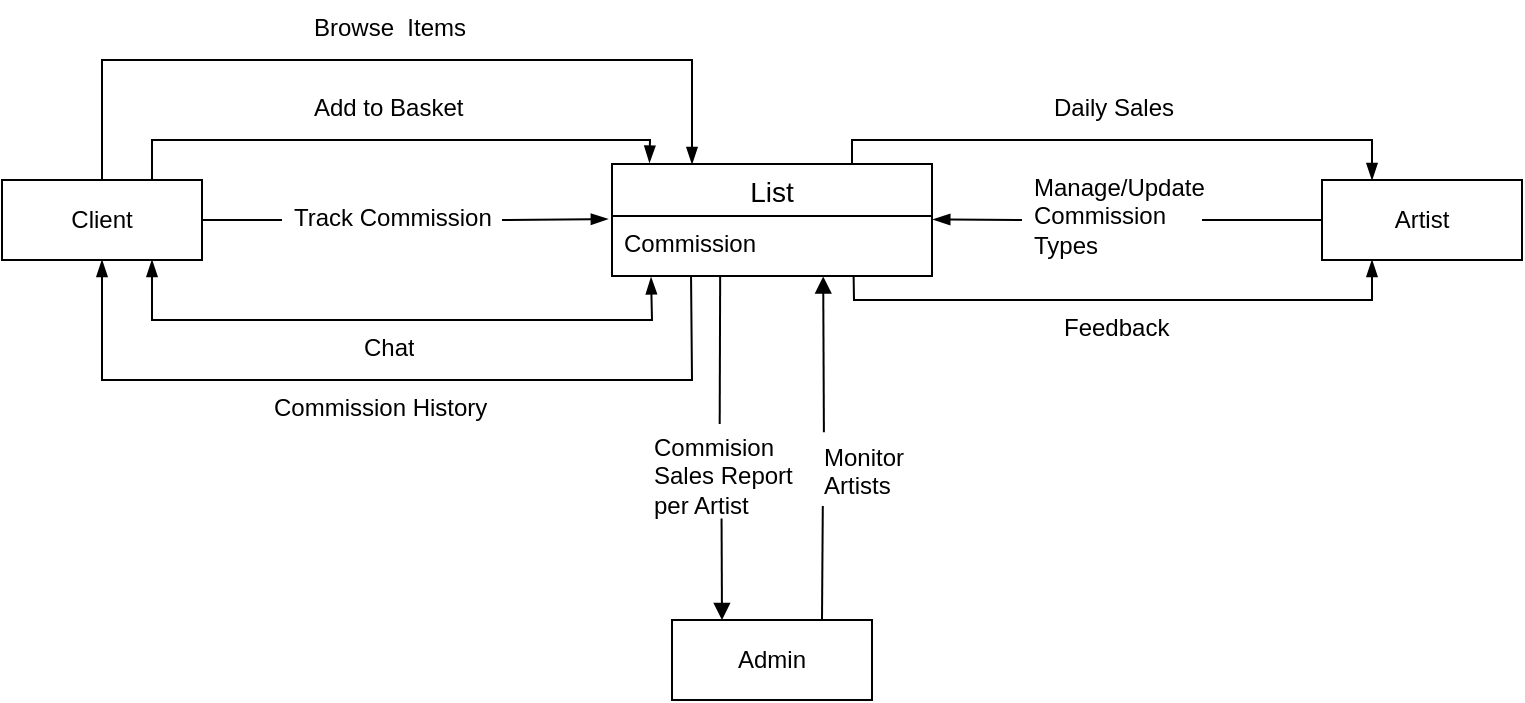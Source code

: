 <mxfile version="27.0.2">
  <diagram name="Page-1" id="oux8k6bwoD5EHhF63y2L">
    <mxGraphModel dx="1042" dy="660" grid="1" gridSize="10" guides="1" tooltips="1" connect="1" arrows="1" fold="1" page="1" pageScale="1" pageWidth="850" pageHeight="1100" math="0" shadow="0">
      <root>
        <mxCell id="0" />
        <mxCell id="1" parent="0" />
        <mxCell id="d1Pyevz_ncs2XS0bNi1m-14" value="Client" style="whiteSpace=wrap;html=1;align=center;" parent="1" vertex="1">
          <mxGeometry x="40" y="465" width="100" height="40" as="geometry" />
        </mxCell>
        <mxCell id="d1Pyevz_ncs2XS0bNi1m-16" value="List" style="swimlane;fontStyle=0;childLayout=stackLayout;horizontal=1;startSize=26;horizontalStack=0;resizeParent=1;resizeParentMax=0;resizeLast=0;collapsible=1;marginBottom=0;align=center;fontSize=14;" parent="1" vertex="1">
          <mxGeometry x="345" y="457" width="160" height="56" as="geometry" />
        </mxCell>
        <mxCell id="d1Pyevz_ncs2XS0bNi1m-17" value="Commission" style="text;strokeColor=none;fillColor=none;spacingLeft=4;spacingRight=4;overflow=hidden;rotatable=0;points=[[0,0.5],[1,0.5]];portConstraint=eastwest;fontSize=12;whiteSpace=wrap;html=1;" parent="d1Pyevz_ncs2XS0bNi1m-16" vertex="1">
          <mxGeometry y="26" width="160" height="30" as="geometry" />
        </mxCell>
        <mxCell id="d1Pyevz_ncs2XS0bNi1m-20" value="Artist" style="whiteSpace=wrap;html=1;align=center;" parent="1" vertex="1">
          <mxGeometry x="700" y="465" width="100" height="40" as="geometry" />
        </mxCell>
        <mxCell id="d1Pyevz_ncs2XS0bNi1m-21" value="Admin" style="whiteSpace=wrap;html=1;align=center;" parent="1" vertex="1">
          <mxGeometry x="375" y="685" width="100" height="40" as="geometry" />
        </mxCell>
        <mxCell id="d1Pyevz_ncs2XS0bNi1m-22" value="Browse&amp;nbsp; Items" style="text;strokeColor=none;fillColor=none;spacingLeft=4;spacingRight=4;overflow=hidden;rotatable=0;points=[[0,0.5],[1,0.5]];portConstraint=eastwest;fontSize=12;whiteSpace=wrap;html=1;" parent="1" vertex="1">
          <mxGeometry x="190" y="375" width="90" height="30" as="geometry" />
        </mxCell>
        <mxCell id="d1Pyevz_ncs2XS0bNi1m-23" value="Add to Basket" style="text;strokeColor=none;fillColor=none;spacingLeft=4;spacingRight=4;overflow=hidden;rotatable=0;points=[[0,0.5],[1,0.5]];portConstraint=eastwest;fontSize=12;whiteSpace=wrap;html=1;" parent="1" vertex="1">
          <mxGeometry x="190" y="415" width="90" height="30" as="geometry" />
        </mxCell>
        <mxCell id="d1Pyevz_ncs2XS0bNi1m-24" value="Track Commission" style="text;strokeColor=none;fillColor=none;spacingLeft=4;spacingRight=4;overflow=hidden;rotatable=0;points=[[0,0.5],[1,0.5]];portConstraint=eastwest;fontSize=12;whiteSpace=wrap;html=1;" parent="1" vertex="1">
          <mxGeometry x="180" y="470" width="110" height="30" as="geometry" />
        </mxCell>
        <mxCell id="d1Pyevz_ncs2XS0bNi1m-25" value="Chat" style="text;strokeColor=none;fillColor=none;spacingLeft=4;spacingRight=4;overflow=hidden;rotatable=0;points=[[0,0.5],[1,0.5]];portConstraint=eastwest;fontSize=12;whiteSpace=wrap;html=1;" parent="1" vertex="1">
          <mxGeometry x="215" y="535" width="40" height="30" as="geometry" />
        </mxCell>
        <mxCell id="d1Pyevz_ncs2XS0bNi1m-26" value="Commission History" style="text;strokeColor=none;fillColor=none;spacingLeft=4;spacingRight=4;overflow=hidden;rotatable=0;points=[[0,0.5],[1,0.5]];portConstraint=eastwest;fontSize=12;whiteSpace=wrap;html=1;" parent="1" vertex="1">
          <mxGeometry x="170" y="565" width="130" height="30" as="geometry" />
        </mxCell>
        <mxCell id="d1Pyevz_ncs2XS0bNi1m-27" value="Daily Sales" style="text;strokeColor=none;fillColor=none;spacingLeft=4;spacingRight=4;overflow=hidden;rotatable=0;points=[[0,0.5],[1,0.5]];portConstraint=eastwest;fontSize=12;whiteSpace=wrap;html=1;" parent="1" vertex="1">
          <mxGeometry x="560" y="415" width="80" height="30" as="geometry" />
        </mxCell>
        <mxCell id="d1Pyevz_ncs2XS0bNi1m-28" value="Manage/Update Commission Types" style="text;strokeColor=none;fillColor=none;spacingLeft=4;spacingRight=4;overflow=hidden;rotatable=0;points=[[0,0.5],[1,0.5]];portConstraint=eastwest;fontSize=12;whiteSpace=wrap;html=1;" parent="1" vertex="1">
          <mxGeometry x="550" y="455" width="100" height="60" as="geometry" />
        </mxCell>
        <mxCell id="d1Pyevz_ncs2XS0bNi1m-30" value="Feedback" style="text;strokeColor=none;fillColor=none;spacingLeft=4;spacingRight=4;overflow=hidden;rotatable=0;points=[[0,0.5],[1,0.5]];portConstraint=eastwest;fontSize=12;whiteSpace=wrap;html=1;" parent="1" vertex="1">
          <mxGeometry x="565" y="525" width="70" height="30" as="geometry" />
        </mxCell>
        <mxCell id="d1Pyevz_ncs2XS0bNi1m-31" value="Commision Sales Report per Artist" style="text;strokeColor=none;fillColor=none;spacingLeft=4;spacingRight=4;overflow=hidden;rotatable=0;points=[[0,0.5],[1,0.5]];portConstraint=eastwest;fontSize=12;whiteSpace=wrap;html=1;" parent="1" vertex="1">
          <mxGeometry x="360" y="585" width="85" height="50" as="geometry" />
        </mxCell>
        <mxCell id="d1Pyevz_ncs2XS0bNi1m-32" value="Monitor Artists" style="text;strokeColor=none;fillColor=none;spacingLeft=4;spacingRight=4;overflow=hidden;rotatable=0;points=[[0,0.5],[1,0.5]];portConstraint=eastwest;fontSize=12;whiteSpace=wrap;html=1;" parent="1" vertex="1">
          <mxGeometry x="445" y="590" width="50" height="40" as="geometry" />
        </mxCell>
        <mxCell id="d1Pyevz_ncs2XS0bNi1m-35" value="" style="endArrow=blockThin;html=1;rounded=0;exitX=0.5;exitY=0;exitDx=0;exitDy=0;entryX=0.25;entryY=0;entryDx=0;entryDy=0;endFill=1;" parent="1" source="d1Pyevz_ncs2XS0bNi1m-14" target="d1Pyevz_ncs2XS0bNi1m-16" edge="1">
          <mxGeometry relative="1" as="geometry">
            <mxPoint x="145" y="265" as="sourcePoint" />
            <mxPoint x="380" y="405" as="targetPoint" />
            <Array as="points">
              <mxPoint x="90" y="405" />
              <mxPoint x="385" y="405" />
            </Array>
          </mxGeometry>
        </mxCell>
        <mxCell id="d1Pyevz_ncs2XS0bNi1m-36" value="" style="endArrow=blockThin;html=1;rounded=0;exitX=0.75;exitY=0;exitDx=0;exitDy=0;entryX=0.117;entryY=-0.013;entryDx=0;entryDy=0;entryPerimeter=0;endFill=1;" parent="1" source="d1Pyevz_ncs2XS0bNi1m-14" target="d1Pyevz_ncs2XS0bNi1m-16" edge="1">
          <mxGeometry relative="1" as="geometry">
            <mxPoint x="310" y="475" as="sourcePoint" />
            <mxPoint x="470" y="475" as="targetPoint" />
            <Array as="points">
              <mxPoint x="115" y="445" />
              <mxPoint x="364" y="445" />
            </Array>
          </mxGeometry>
        </mxCell>
        <mxCell id="d1Pyevz_ncs2XS0bNi1m-37" value="" style="endArrow=none;html=1;rounded=0;exitX=1;exitY=0.5;exitDx=0;exitDy=0;" parent="1" source="d1Pyevz_ncs2XS0bNi1m-14" target="d1Pyevz_ncs2XS0bNi1m-24" edge="1">
          <mxGeometry relative="1" as="geometry">
            <mxPoint x="300" y="465" as="sourcePoint" />
            <mxPoint x="460" y="465" as="targetPoint" />
          </mxGeometry>
        </mxCell>
        <mxCell id="d1Pyevz_ncs2XS0bNi1m-38" value="" style="endArrow=blockThin;html=1;rounded=0;entryX=-0.013;entryY=0.052;entryDx=0;entryDy=0;entryPerimeter=0;endFill=1;" parent="1" target="d1Pyevz_ncs2XS0bNi1m-17" edge="1">
          <mxGeometry relative="1" as="geometry">
            <mxPoint x="290" y="485" as="sourcePoint" />
            <mxPoint x="330" y="485" as="targetPoint" />
          </mxGeometry>
        </mxCell>
        <mxCell id="d1Pyevz_ncs2XS0bNi1m-39" value="" style="endArrow=blockThin;html=1;rounded=0;exitX=0.75;exitY=1;exitDx=0;exitDy=0;entryX=0.122;entryY=1.024;entryDx=0;entryDy=0;entryPerimeter=0;startArrow=blockThin;startFill=1;endFill=1;" parent="1" source="d1Pyevz_ncs2XS0bNi1m-14" target="d1Pyevz_ncs2XS0bNi1m-17" edge="1">
          <mxGeometry relative="1" as="geometry">
            <mxPoint x="310" y="465" as="sourcePoint" />
            <mxPoint x="470" y="465" as="targetPoint" />
            <Array as="points">
              <mxPoint x="115" y="535" />
              <mxPoint x="365" y="535" />
            </Array>
          </mxGeometry>
        </mxCell>
        <mxCell id="d1Pyevz_ncs2XS0bNi1m-40" value="" style="endArrow=none;html=1;rounded=0;exitX=0.5;exitY=1;exitDx=0;exitDy=0;entryX=0.247;entryY=1.005;entryDx=0;entryDy=0;entryPerimeter=0;startArrow=blockThin;startFill=1;" parent="1" source="d1Pyevz_ncs2XS0bNi1m-14" target="d1Pyevz_ncs2XS0bNi1m-17" edge="1">
          <mxGeometry relative="1" as="geometry">
            <mxPoint x="270" y="445" as="sourcePoint" />
            <mxPoint x="430" y="445" as="targetPoint" />
            <Array as="points">
              <mxPoint x="90" y="565" />
              <mxPoint x="385" y="565" />
            </Array>
          </mxGeometry>
        </mxCell>
        <mxCell id="d1Pyevz_ncs2XS0bNi1m-41" value="" style="endArrow=blockThin;html=1;rounded=0;exitX=0.75;exitY=0;exitDx=0;exitDy=0;entryX=0.25;entryY=0;entryDx=0;entryDy=0;endFill=1;" parent="1" source="d1Pyevz_ncs2XS0bNi1m-16" target="d1Pyevz_ncs2XS0bNi1m-20" edge="1">
          <mxGeometry relative="1" as="geometry">
            <mxPoint x="480" y="455" as="sourcePoint" />
            <mxPoint x="410" y="385" as="targetPoint" />
            <Array as="points">
              <mxPoint x="465" y="445" />
              <mxPoint x="725" y="445" />
            </Array>
          </mxGeometry>
        </mxCell>
        <mxCell id="d1Pyevz_ncs2XS0bNi1m-42" value="" style="endArrow=none;html=1;rounded=0;exitX=1.004;exitY=0.057;exitDx=0;exitDy=0;exitPerimeter=0;entryX=0;entryY=0.5;entryDx=0;entryDy=0;startArrow=blockThin;startFill=1;" parent="1" source="d1Pyevz_ncs2XS0bNi1m-17" target="d1Pyevz_ncs2XS0bNi1m-28" edge="1">
          <mxGeometry relative="1" as="geometry">
            <mxPoint x="490" y="445" as="sourcePoint" />
            <mxPoint x="650" y="445" as="targetPoint" />
          </mxGeometry>
        </mxCell>
        <mxCell id="d1Pyevz_ncs2XS0bNi1m-43" value="" style="line;strokeWidth=1;rotatable=0;dashed=0;labelPosition=right;align=left;verticalAlign=middle;spacingTop=0;spacingLeft=6;points=[];portConstraint=eastwest;" parent="1" vertex="1">
          <mxGeometry x="640" y="480" width="60" height="10" as="geometry" />
        </mxCell>
        <mxCell id="d1Pyevz_ncs2XS0bNi1m-44" value="" style="endArrow=blockThin;html=1;rounded=0;exitX=0.755;exitY=0.984;exitDx=0;exitDy=0;exitPerimeter=0;entryX=0.25;entryY=1;entryDx=0;entryDy=0;endFill=1;" parent="1" source="d1Pyevz_ncs2XS0bNi1m-17" target="d1Pyevz_ncs2XS0bNi1m-20" edge="1">
          <mxGeometry relative="1" as="geometry">
            <mxPoint x="550" y="455" as="sourcePoint" />
            <mxPoint x="710" y="455" as="targetPoint" />
            <Array as="points">
              <mxPoint x="466" y="525" />
              <mxPoint x="725" y="525" />
            </Array>
          </mxGeometry>
        </mxCell>
        <mxCell id="d1Pyevz_ncs2XS0bNi1m-45" value="" style="endArrow=block;html=1;rounded=0;entryX=0.25;entryY=0;entryDx=0;entryDy=0;exitX=0.468;exitY=0.984;exitDx=0;exitDy=0;exitPerimeter=0;endFill=1;" parent="1" source="d1Pyevz_ncs2XS0bNi1m-31" target="d1Pyevz_ncs2XS0bNi1m-21" edge="1">
          <mxGeometry relative="1" as="geometry">
            <mxPoint x="460" y="645" as="sourcePoint" />
            <mxPoint x="550" y="485" as="targetPoint" />
          </mxGeometry>
        </mxCell>
        <mxCell id="d1Pyevz_ncs2XS0bNi1m-46" value="" style="endArrow=none;html=1;rounded=0;exitX=0.457;exitY=0.039;exitDx=0;exitDy=0;exitPerimeter=0;entryX=0.338;entryY=1.002;entryDx=0;entryDy=0;entryPerimeter=0;" parent="1" source="d1Pyevz_ncs2XS0bNi1m-31" target="d1Pyevz_ncs2XS0bNi1m-17" edge="1">
          <mxGeometry relative="1" as="geometry">
            <mxPoint x="340" y="575" as="sourcePoint" />
            <mxPoint x="399" y="515" as="targetPoint" />
          </mxGeometry>
        </mxCell>
        <mxCell id="d1Pyevz_ncs2XS0bNi1m-47" value="" style="endArrow=block;html=1;rounded=0;exitX=0.119;exitY=0.027;exitDx=0;exitDy=0;exitPerimeter=0;entryX=0.66;entryY=1.009;entryDx=0;entryDy=0;entryPerimeter=0;endFill=1;" parent="1" source="d1Pyevz_ncs2XS0bNi1m-32" target="d1Pyevz_ncs2XS0bNi1m-17" edge="1">
          <mxGeometry relative="1" as="geometry">
            <mxPoint x="461" y="590.82" as="sourcePoint" />
            <mxPoint x="459.72" y="513" as="targetPoint" />
          </mxGeometry>
        </mxCell>
        <mxCell id="d1Pyevz_ncs2XS0bNi1m-48" value="" style="endArrow=none;html=1;rounded=0;exitX=0.108;exitY=0.951;exitDx=0;exitDy=0;exitPerimeter=0;entryX=0.75;entryY=0;entryDx=0;entryDy=0;" parent="1" source="d1Pyevz_ncs2XS0bNi1m-32" target="d1Pyevz_ncs2XS0bNi1m-21" edge="1">
          <mxGeometry relative="1" as="geometry">
            <mxPoint x="420" y="635" as="sourcePoint" />
            <mxPoint x="580" y="635" as="targetPoint" />
          </mxGeometry>
        </mxCell>
      </root>
    </mxGraphModel>
  </diagram>
</mxfile>
